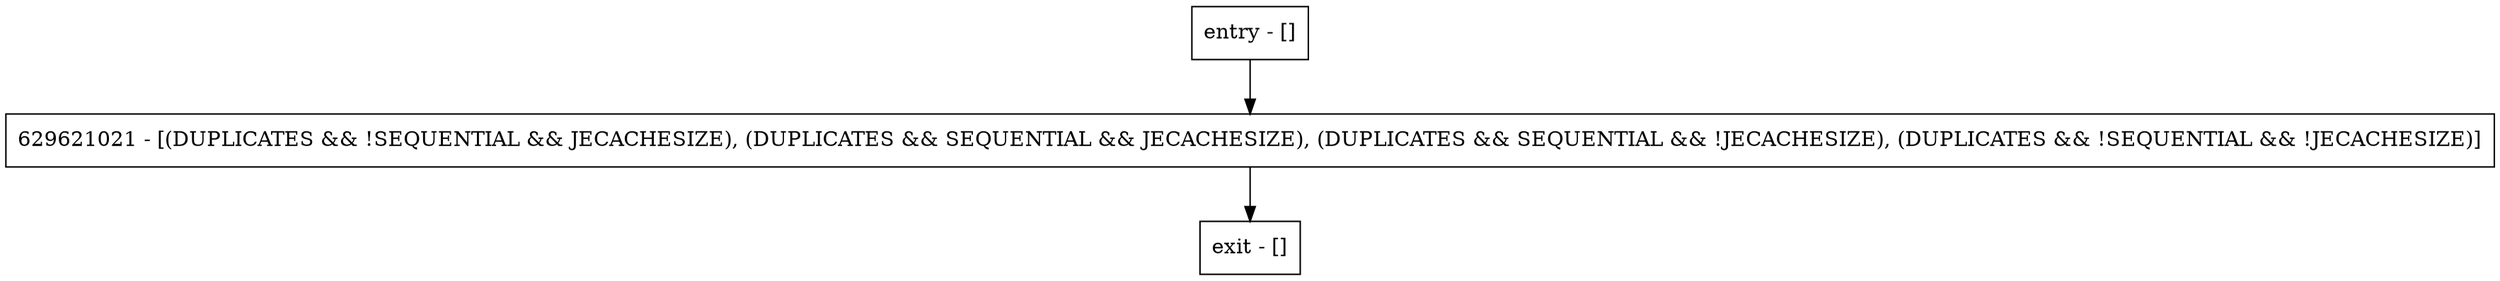 digraph compare {
node [shape=record];
entry [label="entry - []"];
exit [label="exit - []"];
629621021 [label="629621021 - [(DUPLICATES && !SEQUENTIAL && JECACHESIZE), (DUPLICATES && SEQUENTIAL && JECACHESIZE), (DUPLICATES && SEQUENTIAL && !JECACHESIZE), (DUPLICATES && !SEQUENTIAL && !JECACHESIZE)]"];
entry;
exit;
entry -> 629621021;
629621021 -> exit;
}
